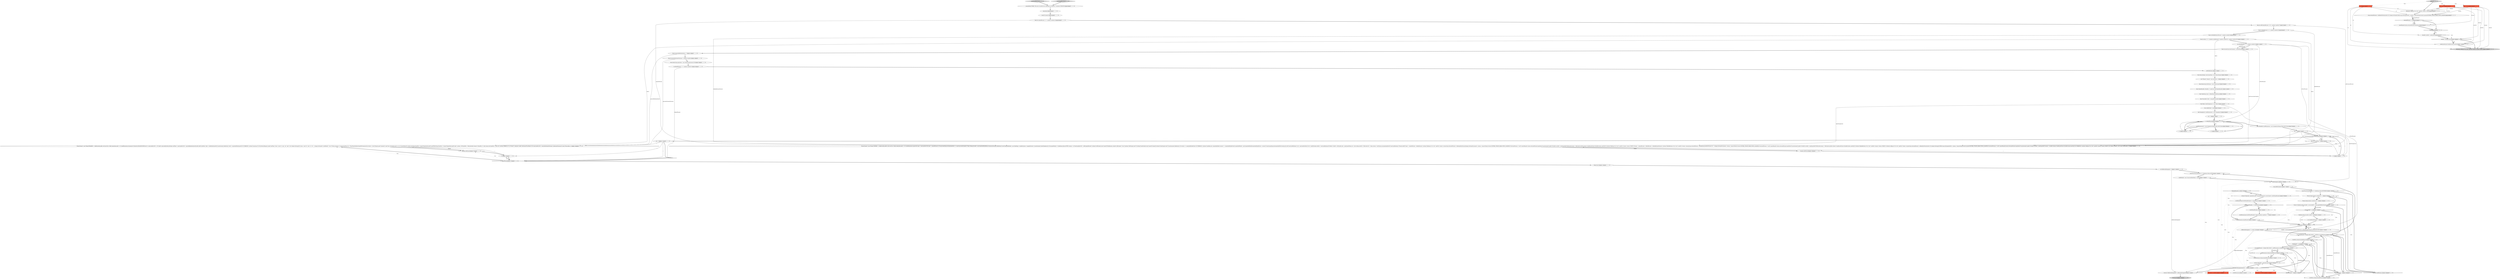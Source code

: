 digraph {
42 [style = filled, label = "int i = 0@@@27@@@['1', '1', '0']", fillcolor = white, shape = ellipse image = "AAA0AAABBB1BBB"];
31 [style = filled, label = "Thread.sleep(random().nextInt(10) + 1)@@@220@@@['1', '0', '0']", fillcolor = white, shape = ellipse image = "AAA0AAABBB1BBB"];
33 [style = filled, label = "final AtomicInteger numCommitting = new AtomicInteger()@@@18@@@['1', '1', '0']", fillcolor = white, shape = ellipse image = "AAA0AAABBB1BBB"];
22 [style = filled, label = "i < nWriteThreads@@@28@@@['1', '1', '0']", fillcolor = white, shape = diamond image = "AAA0AAABBB1BBB"];
13 [style = filled, label = "int writeThreadNumber = 0@@@224@@@['1', '1', '0']", fillcolor = white, shape = ellipse image = "AAA0AAABBB1BBB"];
40 [style = filled, label = "writePermissions(i( = new Semaphore(Integer.MAX_VALUE,false)@@@29@@@['1', '1', '0']", fillcolor = white, shape = ellipse image = "AAA0AAABBB1BBB"];
12 [style = filled, label = "initModel(ndocs)@@@17@@@['1', '1', '0']", fillcolor = white, shape = ellipse image = "AAA0AAABBB1BBB"];
50 [style = filled, label = "bufferedAddsApplied += recInfo.adds@@@239@@@['1', '1', '0']", fillcolor = white, shape = ellipse image = "AAA0AAABBB1BBB"];
55 [style = filled, label = "final int percentRealtimeQuery = 75@@@13@@@['1', '1', '0']", fillcolor = white, shape = ellipse image = "AAA0AAABBB1BBB"];
9 [style = filled, label = "clearIndex()@@@4@@@['1', '1', '0']", fillcolor = white, shape = ellipse image = "AAA0AAABBB1BBB"];
18 [style = filled, label = "assumeFalse(\"FIXME: This test is horribly slow sometimes on Windows!\",Constants.WINDOWS)@@@3@@@['1', '1', '0']", fillcolor = white, shape = ellipse image = "AAA0AAABBB1BBB"];
68 [style = filled, label = "Thread.sleep(random().nextInt(10) + 1)@@@220@@@['1', '1', '0']", fillcolor = white, shape = ellipse image = "AAA0AAABBB1BBB"];
79 [style = filled, label = "random().nextBoolean()@@@220@@@['0', '1', '0']", fillcolor = white, shape = diamond image = "AAA0AAABBB2BBB"];
75 [style = filled, label = "int bufferedAddsApplied = 0@@@212@@@['1', '1', '0']", fillcolor = white, shape = ellipse image = "AAA0AAABBB1BBB"];
0 [style = filled, label = "writePermissions(writeThreadNumber(.release(random().nextInt(2) + 1)@@@234@@@['1', '1', '0']", fillcolor = white, shape = ellipse image = "AAA0AAABBB1BBB"];
32 [style = filled, label = "testStressRecovery['1', '0', '0']", fillcolor = lightgray, shape = diamond image = "AAA0AAABBB1BBB"];
44 [style = filled, label = "writePerm.release(neededPermits)@@@243@@@['1', '0', '0']", fillcolor = white, shape = ellipse image = "AAA0AAABBB1BBB"];
36 [style = filled, label = "i++@@@29@@@['1', '0', '0']", fillcolor = white, shape = ellipse image = "AAA0AAABBB1BBB"];
62 [style = filled, label = "final int softCommitPercent = 30 + random().nextInt(75)@@@7@@@['1', '1', '0']", fillcolor = white, shape = ellipse image = "AAA0AAABBB1BBB"];
6 [style = filled, label = "Thread thread = new Thread(\"READER\" + i){@Override public void run(){try {while (operations.get() > 0) {readPermission.tryAcquire(10,TimeUnit.MILLISECONDS)int id = rand.nextInt(100) < 25? lastId: rand.nextInt(ndocs)boolean realTime = rand.nextInt(100) < percentRealtimeQueryDocInfo infoif (realTime) {info = visibleModel.get(id)}{synchronized (globalLock) {info = committedModel.get(id)}}if (VERBOSE) {verbose(\"querying id\",id)}SolrQueryRequest sreqif (realTime) {sreq = req(\"wt\",\"json\",\"qt\",\"/get\",\"ids\",Integer.toString(id))}{sreq = req(\"wt\",\"json\",\"q\",\"id:\" + Integer.toString(id),\"omitHeader\",\"true\")}String response = h.query(sreq)Map rsp = (Map)ObjectBuilder.fromJSON(response)List doclist = (List)(((Map)rsp.get(\"response\")).get(\"docs\"))if (doclist.size() == 0) {}{assertEquals(1,doclist.size())long foundVal = (Long)(((Map)doclist.get(0)).get(FIELD))long foundVer = (Long)(((Map)doclist.get(0)).get(\"_version_\"))if (foundVer < Math.abs(info.version) || (foundVer == info.version && foundVal != info.val)) {verbose(\"ERROR, id=\",id,\"found=\",response,\"model\",info)assertTrue(false)}}}if (rand.nextInt(100) < percentGetLatestVersions) {getLatestVersions()}}catch (Throwable e) }}@@@154@@@['1', '1', '0']", fillcolor = white, shape = ellipse image = "AAA0AAABBB1BBB"];
54 [style = filled, label = "int i = 0@@@31@@@['1', '1', '0']", fillcolor = white, shape = ellipse image = "AAA0AAABBB1BBB"];
60 [style = filled, label = "readPermission.release(neededPermits)@@@247@@@['1', '1', '0']", fillcolor = white, shape = ellipse image = "AAA0AAABBB1BBB"];
20 [style = filled, label = "i++@@@153@@@['1', '1', '0']", fillcolor = white, shape = ellipse image = "AAA0AAABBB1BBB"];
73 [style = filled, label = "operations.decrementAndGet() > 0@@@250@@@['1', '1', '0']", fillcolor = white, shape = diamond image = "AAA0AAABBB1BBB"];
90 [style = filled, label = "returnedVersion != null@@@5@@@['0', '0', '1']", fillcolor = white, shape = diamond image = "AAA0AAABBB3BBB"];
88 [style = filled, label = "long version@@@2@@@['0', '0', '1']", fillcolor = tomato, shape = box image = "AAA0AAABBB3BBB"];
23 [style = filled, label = "recInfo = recoveryInfoF.get(random().nextInt(100 / nWriteThreads),TimeUnit.MILLISECONDS)@@@227@@@['1', '1', '0']", fillcolor = white, shape = ellipse image = "AAA0AAABBB1BBB"];
84 [style = filled, label = "model.put(id,new DocInfo(version,nextVal))@@@11@@@['0', '0', '1']", fillcolor = white, shape = ellipse image = "AAA0AAABBB3BBB"];
17 [style = filled, label = "final int deletePercent = 4 + random().nextInt(25)@@@8@@@['1', '1', '0']", fillcolor = white, shape = ellipse image = "AAA0AAABBB1BBB"];
21 [style = filled, label = "int nWriteThreads = 2 + random().nextInt(10)@@@11@@@['1', '1', '0']", fillcolor = white, shape = ellipse image = "AAA0AAABBB1BBB"];
19 [style = filled, label = "readPermission.release(neededPermits)@@@247@@@['1', '0', '0']", fillcolor = white, shape = ellipse image = "AAA0AAABBB1BBB"];
26 [style = filled, label = "final int percentGetLatestVersions = random().nextInt(4)@@@14@@@['1', '1', '0']", fillcolor = white, shape = ellipse image = "AAA0AAABBB1BBB"];
86 [style = filled, label = "int id@@@2@@@['0', '0', '1']", fillcolor = tomato, shape = box image = "AAA0AAABBB3BBB"];
61 [style = filled, label = "final AtomicLong testVersion = new AtomicLong(0)@@@20@@@['1', '1', '0']", fillcolor = white, shape = ellipse image = "AAA0AAABBB1BBB"];
64 [style = filled, label = "final int maxConcurrentCommits = nWriteThreads@@@12@@@['1', '1', '0']", fillcolor = white, shape = ellipse image = "AAA0AAABBB1BBB"];
71 [style = filled, label = "int nReadThreads = 2 + random().nextInt(10)@@@16@@@['1', '1', '0']", fillcolor = white, shape = ellipse image = "AAA0AAABBB1BBB"];
11 [style = filled, label = "final int deleteByQueryPercent = random().nextInt(5)@@@9@@@['1', '1', '0']", fillcolor = white, shape = ellipse image = "AAA0AAABBB1BBB"];
16 [style = filled, label = "assertU(commit())@@@5@@@['1', '1', '0']", fillcolor = white, shape = ellipse image = "AAA0AAABBB1BBB"];
52 [style = filled, label = "i < nWriteThreads@@@32@@@['1', '1', '0']", fillcolor = white, shape = diamond image = "AAA0AAABBB1BBB"];
94 [style = filled, label = "addDoc['0', '0', '1']", fillcolor = lightgray, shape = diamond image = "AAA0AAABBB3BBB"];
51 [style = filled, label = "UpdateLog.RecoveryInfo recInfo = null@@@223@@@['1', '1', '0']", fillcolor = white, shape = ellipse image = "AAA0AAABBB1BBB"];
48 [style = filled, label = "final VersionInfo vInfo = uLog.getVersionInfo()@@@23@@@['1', '1', '0']", fillcolor = white, shape = ellipse image = "AAA0AAABBB1BBB"];
47 [style = filled, label = "threads.add(thread)@@@207@@@['1', '1', '0']", fillcolor = white, shape = ellipse image = "AAA0AAABBB1BBB"];
38 [style = filled, label = "final UpdateHandler uHandler = h.getCore().getUpdateHandler()@@@21@@@['1', '1', '0']", fillcolor = white, shape = ellipse image = "AAA0AAABBB1BBB"];
29 [style = filled, label = "final int threadNum = i@@@34@@@['1', '1', '0']", fillcolor = white, shape = ellipse image = "AAA0AAABBB1BBB"];
81 [style = filled, label = "i++@@@29@@@['0', '1', '0']", fillcolor = white, shape = ellipse image = "AAA0AAABBB2BBB"];
39 [style = filled, label = "int neededPermits = Integer.MAX_VALUE - writePerm.availablePermits()@@@242@@@['1', '1', '0']", fillcolor = white, shape = ellipse image = "AAA0AAABBB1BBB"];
82 [style = filled, label = "testStressRecovery['0', '1', '0']", fillcolor = lightgray, shape = diamond image = "AAA0AAABBB2BBB"];
25 [style = filled, label = "uLog.bufferUpdates()@@@217@@@['1', '1', '0']", fillcolor = white, shape = ellipse image = "AAA0AAABBB1BBB"];
67 [style = filled, label = "verbose(\"Operation\",operations.get(),\"Draining permits for write thread\",writeThreadNumber)@@@230@@@['1', '1', '0']", fillcolor = white, shape = ellipse image = "AAA0AAABBB1BBB"];
34 [style = filled, label = "readPermission.drainPermits()@@@236@@@['1', '1', '0']", fillcolor = white, shape = ellipse image = "AAA0AAABBB1BBB"];
92 [style = filled, label = "Long returnedVersion = addAndGetVersion(sdoc(\"id\",Integer.toString(id),field,Long.toString(nextVal),\"_version_\",Long.toString(version)),params(DISTRIB_UPDATE_PARAM,FROM_LEADER))@@@4@@@['0', '0', '1']", fillcolor = white, shape = ellipse image = "AAA0AAABBB3BBB"];
7 [style = filled, label = "Semaphore writePerm@@@241@@@['1', '0', '0']", fillcolor = tomato, shape = box image = "AAA0AAABBB1BBB"];
76 [style = filled, label = "final UpdateLog uLog = uHandler.getUpdateLog()@@@22@@@['1', '1', '0']", fillcolor = white, shape = ellipse image = "AAA0AAABBB1BBB"];
87 [style = filled, label = "assertEquals(version,returnedVersion.longValue())@@@6@@@['0', '0', '1']", fillcolor = white, shape = ellipse image = "AAA0AAABBB3BBB"];
35 [style = filled, label = "final AtomicLong operations = new AtomicLong(atLeast(100))@@@15@@@['1', '1', '0']", fillcolor = white, shape = ellipse image = "AAA0AAABBB1BBB"];
65 [style = filled, label = "Thread thread = new Thread(\"WRITER\" + i){@Override public void run(){try {while (operations.get() > 0) {writePermission.acquire()int oper = rand.nextInt(10)if (oper < commitPercent) {if (numCommitting.incrementAndGet() <= maxConcurrentCommits) {Map<Integer,DocInfo> newCommittedModellong versionsynchronized (globalLock) {newCommittedModel = new HashMap<>(model)version = snapshotCount++}synchronized (stateChangeLock) {if (uLog.getState() != UpdateLog.State.ACTIVE) version = -1if (rand.nextInt(100) < softCommitPercent) {verbose(\"softCommit start\")assertU(TestHarness.commit(\"softCommit\",\"true\"))verbose(\"softCommit end\")}{verbose(\"hardCommit start\")assertU(commit())verbose(\"hardCommit end\")}}synchronized (globalLock) {if (version >= committedModelClock) {if (VERBOSE) {verbose(\"installing new committedModel version=\" + committedModelClock)}committedModel = newCommittedModelcommittedModelClock = version}}}numCommitting.decrementAndGet()continue}int idif (rand.nextBoolean()) {id = rand.nextInt(ndocs)}{id = lastId}boolean before = rand.nextBoolean()if (before) {lastId = id}DocInfo info = model.get(id)long val = info.vallong nextVal = Math.abs(val) + 1long version = testVersion.incrementAndGet()if (rand.nextBoolean()) Thread.yield()if (oper < commitPercent + deletePercent) {verbose(\"deleting id\",id,\"val=\",nextVal,\"version\",version)Long returnedVersion = deleteAndGetVersion(Integer.toString(id),params(\"_version_\",Long.toString(-version),DISTRIB_UPDATE_PARAM,FROM_LEADER))if (returnedVersion != null) {assertEquals(-version,returnedVersion.longValue())}synchronized (model) {DocInfo currInfo = model.get(id)if (Math.abs(version) > Math.abs(currInfo.version)) {model.put(id,new DocInfo(version,-nextVal))}}verbose(\"deleting id\",id,\"val=\",nextVal,\"version\",version,\"DONE\")}if (oper < commitPercent + deletePercent + deleteByQueryPercent) {verbose(\"deleteByQuery id\",id,\"val=\",nextVal,\"version\",version)Long returnedVersion = deleteByQueryAndGetVersion(\"id:\" + Integer.toString(id),params(\"_version_\",Long.toString(-version),DISTRIB_UPDATE_PARAM,FROM_LEADER))if (returnedVersion != null) {assertEquals(-version,returnedVersion.longValue())}synchronized (model) {DocInfo currInfo = model.get(id)if (Math.abs(version) > Math.abs(currInfo.version)) {model.put(id,new DocInfo(version,-nextVal))}}verbose(\"deleteByQuery id\",id,\"val=\",nextVal,\"version\",version,\"DONE\")}{verbose(\"adding id\",id,\"val=\",nextVal,\"version\",version)Long returnedVersion = addAndGetVersion(sdoc(\"id\",Integer.toString(id),FIELD,Long.toString(nextVal),\"_version_\",Long.toString(version)),params(DISTRIB_UPDATE_PARAM,FROM_LEADER))if (returnedVersion != null) {assertEquals(version,returnedVersion.longValue())}synchronized (model) {DocInfo currInfo = model.get(id)if (version > currInfo.version) {model.put(id,new DocInfo(version,nextVal))}}if (VERBOSE) {verbose(\"adding id\",id,\"val=\",nextVal,\"version\",version,\"DONE\")}}if (!before) {lastId = id}}}catch (Throwable e) }}@@@35@@@['1', '1', '0']", fillcolor = white, shape = ellipse image = "AAA0AAABBB1BBB"];
58 [style = filled, label = "visibleModel = model@@@245@@@['1', '1', '0']", fillcolor = white, shape = ellipse image = "AAA0AAABBB1BBB"];
37 [style = filled, label = "assertTrue(uLog.getState() == UpdateLog.State.ACTIVE)@@@214@@@['1', '1', '0']", fillcolor = white, shape = ellipse image = "AAA0AAABBB1BBB"];
72 [style = filled, label = "recInfo == null@@@225@@@['1', '1', '0']", fillcolor = white, shape = diamond image = "AAA0AAABBB1BBB"];
30 [style = filled, label = "writePermissions@@@241@@@['1', '1', '0']", fillcolor = white, shape = ellipse image = "AAA0AAABBB1BBB"];
91 [style = filled, label = "ifVerbose(\"adding id\",id,\"val=\",nextVal,\"version\",version,\"DONE\")@@@14@@@['0', '0', '1']", fillcolor = lightgray, shape = ellipse image = "AAA0AAABBB3BBB"];
57 [style = filled, label = "verbose(\"ROUND=\",operations.get())@@@248@@@['1', '1', '0']", fillcolor = white, shape = ellipse image = "AAA0AAABBB1BBB"];
95 [style = filled, label = "model@@@8@@@['0', '0', '1']", fillcolor = white, shape = diamond image = "AAA0AAABBB3BBB"];
24 [style = filled, label = "verbose(\"bufferedAddsApplied=\",bufferedAddsApplied)@@@251@@@['1', '1', '0']", fillcolor = white, shape = ellipse image = "AAA0AAABBB1BBB"];
83 [style = filled, label = "version > currInfo.version@@@10@@@['0', '0', '1']", fillcolor = white, shape = diamond image = "AAA0AAABBB3BBB"];
27 [style = filled, label = "final int commitPercent = 5 + random().nextInt(10)@@@6@@@['1', '1', '0']", fillcolor = white, shape = ellipse image = "AAA0AAABBB1BBB"];
43 [style = filled, label = "visibleModel = new ConcurrentHashMap<>(model)@@@215@@@['1', '1', '0']", fillcolor = white, shape = ellipse image = "AAA0AAABBB1BBB"];
1 [style = filled, label = "final int ndocs = 5 + (random().nextBoolean()? random().nextInt(25): random().nextInt(200))@@@10@@@['1', '1', '0']", fillcolor = white, shape = ellipse image = "AAA0AAABBB1BBB"];
59 [style = filled, label = "int neededPermits = Integer.MAX_VALUE - readPermission.availablePermits()@@@246@@@['1', '1', '0']", fillcolor = white, shape = ellipse image = "AAA0AAABBB1BBB"];
70 [style = filled, label = "writePerm.release(neededPermits)@@@243@@@['1', '1', '0']", fillcolor = white, shape = ellipse image = "AAA0AAABBB1BBB"];
41 [style = filled, label = "final Semaphore(( writePermissions = new Semaphore((((@@@26@@@['1', '1', '0']", fillcolor = white, shape = ellipse image = "AAA0AAABBB1BBB"];
74 [style = filled, label = "writeThreadNumber >= nWriteThreads@@@232@@@['1', '1', '0']", fillcolor = white, shape = diamond image = "AAA0AAABBB1BBB"];
15 [style = filled, label = "i++@@@33@@@['1', '1', '0']", fillcolor = white, shape = ellipse image = "AAA0AAABBB1BBB"];
77 [style = filled, label = "neededPermits > 0@@@243@@@['0', '1', '0']", fillcolor = white, shape = diamond image = "AAA0AAABBB2BBB"];
56 [style = filled, label = "writePermissions(writeThreadNumber++(.drainPermits()@@@231@@@['1', '1', '0']", fillcolor = white, shape = ellipse image = "AAA0AAABBB1BBB"];
69 [style = filled, label = "final Semaphore readPermission = new Semaphore(Integer.MAX_VALUE,false)@@@30@@@['1', '1', '0']", fillcolor = white, shape = ellipse image = "AAA0AAABBB1BBB"];
4 [style = filled, label = "final Object stateChangeLock = new Object()@@@24@@@['1', '1', '0']", fillcolor = white, shape = ellipse image = "AAA0AAABBB1BBB"];
89 [style = filled, label = "long nextVal@@@2@@@['0', '0', '1']", fillcolor = tomato, shape = box image = "AAA0AAABBB3BBB"];
8 [style = filled, label = "TimeoutException e@@@229@@@['1', '1', '0']", fillcolor = white, shape = diamond image = "AAA0AAABBB1BBB"];
78 [style = filled, label = "neededPermits > 0@@@247@@@['0', '1', '0']", fillcolor = white, shape = diamond image = "AAA0AAABBB2BBB"];
5 [style = filled, label = "i < nReadThreads@@@152@@@['1', '1', '0']", fillcolor = white, shape = diamond image = "AAA0AAABBB1BBB"];
93 [style = filled, label = "DocInfo currInfo = model.get(id)@@@9@@@['0', '0', '1']", fillcolor = white, shape = ellipse image = "AAA0AAABBB3BBB"];
2 [style = filled, label = "thread.join()@@@253@@@['1', '1', '0']", fillcolor = lightgray, shape = ellipse image = "AAA0AAABBB1BBB"];
85 [style = filled, label = "ifVerbose(\"adding id\",id,\"val=\",nextVal,\"version\",version)@@@3@@@['0', '0', '1']", fillcolor = white, shape = ellipse image = "AAA0AAABBB3BBB"];
66 [style = filled, label = "assertTrue(uLog.getState() == UpdateLog.State.BUFFERING)@@@219@@@['1', '1', '0']", fillcolor = white, shape = ellipse image = "AAA0AAABBB1BBB"];
14 [style = filled, label = "List<Thread> threads = new ArrayList<>()@@@19@@@['1', '1', '0']", fillcolor = white, shape = ellipse image = "AAA0AAABBB1BBB"];
45 [style = filled, label = "Future<UpdateLog.RecoveryInfo> recoveryInfoF = uLog.applyBufferedUpdates()@@@221@@@['1', '1', '0']", fillcolor = white, shape = ellipse image = "AAA0AAABBB1BBB"];
49 [style = filled, label = "thread.start()@@@210@@@['1', '1', '0']", fillcolor = white, shape = ellipse image = "AAA0AAABBB1BBB"];
53 [style = filled, label = "this.visibleModel = model@@@25@@@['1', '1', '0']", fillcolor = white, shape = ellipse image = "AAA0AAABBB1BBB"];
3 [style = filled, label = "recoveryInfoF != null@@@222@@@['1', '1', '0']", fillcolor = white, shape = diamond image = "AAA0AAABBB1BBB"];
46 [style = filled, label = "writeThreadNumber--@@@233@@@['1', '1', '0']", fillcolor = white, shape = ellipse image = "AAA0AAABBB1BBB"];
63 [style = filled, label = "threads.add(thread)@@@149@@@['1', '1', '0']", fillcolor = white, shape = ellipse image = "AAA0AAABBB1BBB"];
10 [style = filled, label = "int i = 0@@@151@@@['1', '1', '0']", fillcolor = white, shape = ellipse image = "AAA0AAABBB1BBB"];
80 [style = filled, label = "Semaphore writePerm@@@241@@@['0', '1', '0']", fillcolor = tomato, shape = box image = "AAA0AAABBB2BBB"];
28 [style = filled, label = "stateChangeLock@@@216@@@['1', '1', '0']", fillcolor = white, shape = diamond image = "AAA0AAABBB1BBB"];
89->92 [style = solid, label="nextVal"];
12->33 [style = bold, label=""];
62->17 [style = bold, label=""];
1->6 [style = solid, label="ndocs"];
74->46 [style = bold, label=""];
73->37 [style = bold, label=""];
23->72 [style = bold, label=""];
92->90 [style = solid, label="returnedVersion"];
26->35 [style = bold, label=""];
73->80 [style = dotted, label="true"];
68->31 [style = dotted, label="true"];
48->4 [style = bold, label=""];
43->28 [style = bold, label=""];
20->5 [style = solid, label="i"];
73->70 [style = dotted, label="true"];
75->24 [style = solid, label="bufferedAddsApplied"];
77->58 [style = bold, label=""];
40->81 [style = bold, label=""];
21->22 [style = solid, label="nWriteThreads"];
46->0 [style = bold, label=""];
3->51 [style = dotted, label="true"];
92->90 [style = bold, label=""];
55->6 [style = solid, label="percentRealtimeQuery"];
73->3 [style = dotted, label="true"];
22->81 [style = dotted, label="true"];
3->50 [style = dotted, label="true"];
8->74 [style = dotted, label="true"];
86->85 [style = solid, label="id"];
73->57 [style = dotted, label="true"];
22->40 [style = bold, label=""];
10->5 [style = solid, label="i"];
21->64 [style = bold, label=""];
23->72 [style = solid, label="recInfo"];
52->15 [style = dotted, label="true"];
52->65 [style = dotted, label="true"];
51->72 [style = solid, label="recInfo"];
39->70 [style = bold, label=""];
47->20 [style = bold, label=""];
56->74 [style = bold, label=""];
50->39 [style = bold, label=""];
71->5 [style = solid, label="nReadThreads"];
10->5 [style = bold, label=""];
3->13 [style = dotted, label="true"];
5->6 [style = bold, label=""];
63->15 [style = bold, label=""];
58->59 [style = bold, label=""];
73->39 [style = dotted, label="true"];
73->30 [style = dotted, label="true"];
8->67 [style = bold, label=""];
1->65 [style = solid, label="ndocs"];
89->91 [style = solid, label="nextVal"];
59->60 [style = solid, label="neededPermits"];
26->6 [style = solid, label="percentGetLatestVersions"];
77->70 [style = dotted, label="true"];
78->57 [style = bold, label=""];
72->23 [style = bold, label=""];
72->23 [style = dotted, label="true"];
24->2 [style = bold, label=""];
83->84 [style = bold, label=""];
6->47 [style = solid, label="thread"];
81->22 [style = solid, label="i"];
9->16 [style = bold, label=""];
84->91 [style = bold, label=""];
62->65 [style = solid, label="softCommitPercent"];
8->34 [style = dotted, label="true"];
73->24 [style = bold, label=""];
39->70 [style = solid, label="neededPermits"];
94->89 [style = dotted, label="true"];
52->29 [style = bold, label=""];
85->92 [style = bold, label=""];
55->26 [style = bold, label=""];
54->52 [style = solid, label="i"];
10->20 [style = solid, label="i"];
22->69 [style = bold, label=""];
87->95 [style = bold, label=""];
57->73 [style = bold, label=""];
52->29 [style = dotted, label="true"];
52->63 [style = dotted, label="true"];
19->57 [style = bold, label=""];
59->78 [style = solid, label="neededPermits"];
60->57 [style = bold, label=""];
28->25 [style = dotted, label="true"];
68->31 [style = bold, label=""];
22->36 [style = dotted, label="true"];
90->87 [style = dotted, label="true"];
73->37 [style = dotted, label="true"];
64->55 [style = bold, label=""];
73->7 [style = dotted, label="true"];
17->11 [style = bold, label=""];
73->43 [style = dotted, label="true"];
38->76 [style = bold, label=""];
27->62 [style = bold, label=""];
94->85 [style = bold, label=""];
39->77 [style = bold, label=""];
89->84 [style = solid, label="nextVal"];
60->19 [style = dotted, label="true"];
81->22 [style = bold, label=""];
4->65 [style = solid, label="stateChangeLock"];
44->39 [style = bold, label=""];
44->58 [style = bold, label=""];
5->49 [style = bold, label=""];
27->65 [style = solid, label="commitPercent"];
88->91 [style = solid, label="version"];
70->58 [style = bold, label=""];
65->63 [style = bold, label=""];
42->22 [style = bold, label=""];
8->67 [style = dotted, label="true"];
67->56 [style = bold, label=""];
66->79 [style = bold, label=""];
70->39 [style = bold, label=""];
54->65 [style = solid, label="i"];
22->40 [style = dotted, label="true"];
93->83 [style = bold, label=""];
75->37 [style = bold, label=""];
73->78 [style = dotted, label="true"];
20->5 [style = bold, label=""];
15->29 [style = solid, label="i"];
10->6 [style = solid, label="i"];
31->45 [style = bold, label=""];
88->83 [style = solid, label="version"];
73->58 [style = dotted, label="true"];
54->52 [style = bold, label=""];
20->6 [style = solid, label="i"];
70->44 [style = dotted, label="true"];
15->52 [style = solid, label="i"];
65->63 [style = solid, label="thread"];
54->29 [style = solid, label="i"];
78->60 [style = dotted, label="true"];
18->9 [style = bold, label=""];
79->68 [style = dotted, label="true"];
45->3 [style = solid, label="recoveryInfoF"];
76->48 [style = bold, label=""];
42->22 [style = solid, label="i"];
29->65 [style = bold, label=""];
15->65 [style = solid, label="i"];
73->66 [style = dotted, label="true"];
94->88 [style = dotted, label="true"];
21->64 [style = solid, label="nWriteThreads"];
16->27 [style = bold, label=""];
89->85 [style = solid, label="nextVal"];
86->91 [style = solid, label="id"];
33->14 [style = bold, label=""];
90->87 [style = bold, label=""];
3->51 [style = bold, label=""];
54->15 [style = solid, label="i"];
79->45 [style = bold, label=""];
77->70 [style = bold, label=""];
1->12 [style = solid, label="ndocs"];
4->53 [style = bold, label=""];
53->41 [style = bold, label=""];
66->68 [style = bold, label=""];
21->52 [style = solid, label="nWriteThreads"];
69->54 [style = bold, label=""];
73->79 [style = dotted, label="true"];
73->77 [style = dotted, label="true"];
71->12 [style = bold, label=""];
15->52 [style = bold, label=""];
86->84 [style = solid, label="id"];
21->23 [style = solid, label="nWriteThreads"];
74->46 [style = dotted, label="true"];
83->84 [style = dotted, label="true"];
77->39 [style = bold, label=""];
74->34 [style = bold, label=""];
59->78 [style = bold, label=""];
49->75 [style = bold, label=""];
73->28 [style = dotted, label="true"];
51->13 [style = bold, label=""];
70->44 [style = bold, label=""];
59->19 [style = solid, label="neededPermits"];
88->92 [style = solid, label="version"];
68->45 [style = bold, label=""];
40->36 [style = bold, label=""];
25->66 [style = bold, label=""];
59->60 [style = bold, label=""];
50->24 [style = solid, label="bufferedAddsApplied"];
1->21 [style = bold, label=""];
37->43 [style = bold, label=""];
40->36 [style = solid, label="i"];
39->44 [style = solid, label="neededPermits"];
86->93 [style = solid, label="id"];
82->18 [style = bold, label=""];
88->84 [style = solid, label="version"];
88->87 [style = solid, label="version"];
8->56 [style = dotted, label="true"];
6->47 [style = bold, label=""];
36->22 [style = bold, label=""];
88->85 [style = solid, label="version"];
11->1 [style = bold, label=""];
34->72 [style = bold, label=""];
78->60 [style = bold, label=""];
73->60 [style = dotted, label="true"];
32->18 [style = bold, label=""];
45->3 [style = bold, label=""];
11->65 [style = solid, label="deleteByQueryPercent"];
5->6 [style = dotted, label="true"];
73->45 [style = dotted, label="true"];
5->47 [style = dotted, label="true"];
13->72 [style = bold, label=""];
64->65 [style = solid, label="maxConcurrentCommits"];
74->0 [style = dotted, label="true"];
35->71 [style = bold, label=""];
41->42 [style = bold, label=""];
72->50 [style = bold, label=""];
86->92 [style = solid, label="id"];
3->72 [style = dotted, label="true"];
73->59 [style = dotted, label="true"];
36->22 [style = solid, label="i"];
83->91 [style = bold, label=""];
90->95 [style = bold, label=""];
4->28 [style = solid, label="stateChangeLock"];
60->19 [style = bold, label=""];
79->68 [style = bold, label=""];
95->83 [style = dotted, label="true"];
0->34 [style = bold, label=""];
73->68 [style = dotted, label="true"];
61->38 [style = bold, label=""];
40->81 [style = solid, label="i"];
94->86 [style = dotted, label="true"];
95->93 [style = dotted, label="true"];
28->25 [style = bold, label=""];
52->10 [style = bold, label=""];
14->61 [style = bold, label=""];
17->65 [style = solid, label="deletePercent"];
95->93 [style = bold, label=""];
3->39 [style = bold, label=""];
5->20 [style = dotted, label="true"];
39->77 [style = solid, label="neededPermits"];
}
